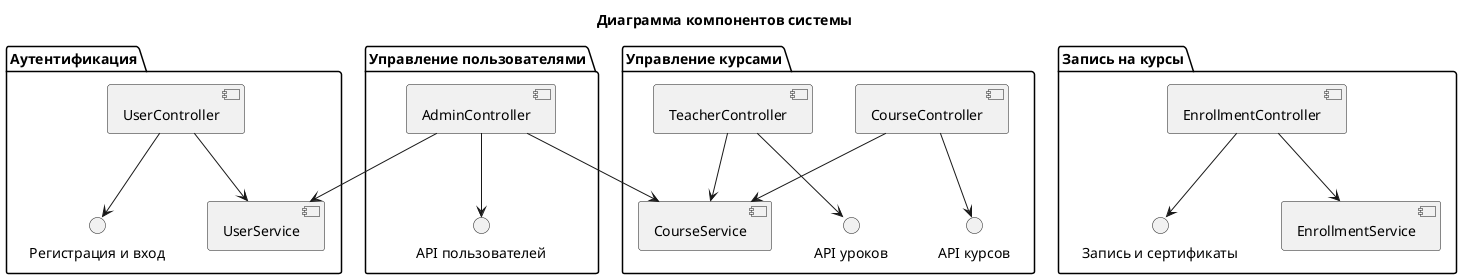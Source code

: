 @startuml
title Диаграмма компонентов системы

package "Аутентификация" {
    component UserController
    interface "Регистрация и вход" as AuthAPI
    UserController --> AuthAPI
    component UserService
    UserController --> UserService
}

package "Управление пользователями" {
    component AdminController
    interface "API пользователей" as UserAPI
    AdminController --> UserAPI
    component UserService
    AdminController --> UserService
}

package "Управление курсами" {
    component CourseController
    interface "API курсов" as CourseAPI
    CourseController --> CourseAPI
    component CourseService
    CourseController --> CourseService

    component AdminController
    AdminController --> CourseService

    component TeacherController
    interface "API уроков" as LessonAPI
    TeacherController --> LessonAPI
    TeacherController --> CourseService
}

package "Запись на курсы" {
    component EnrollmentController
    interface "Запись и сертификаты" as EnrollmentAPI
    EnrollmentController --> EnrollmentAPI
    component EnrollmentService
    EnrollmentController --> EnrollmentService
}

@enduml
